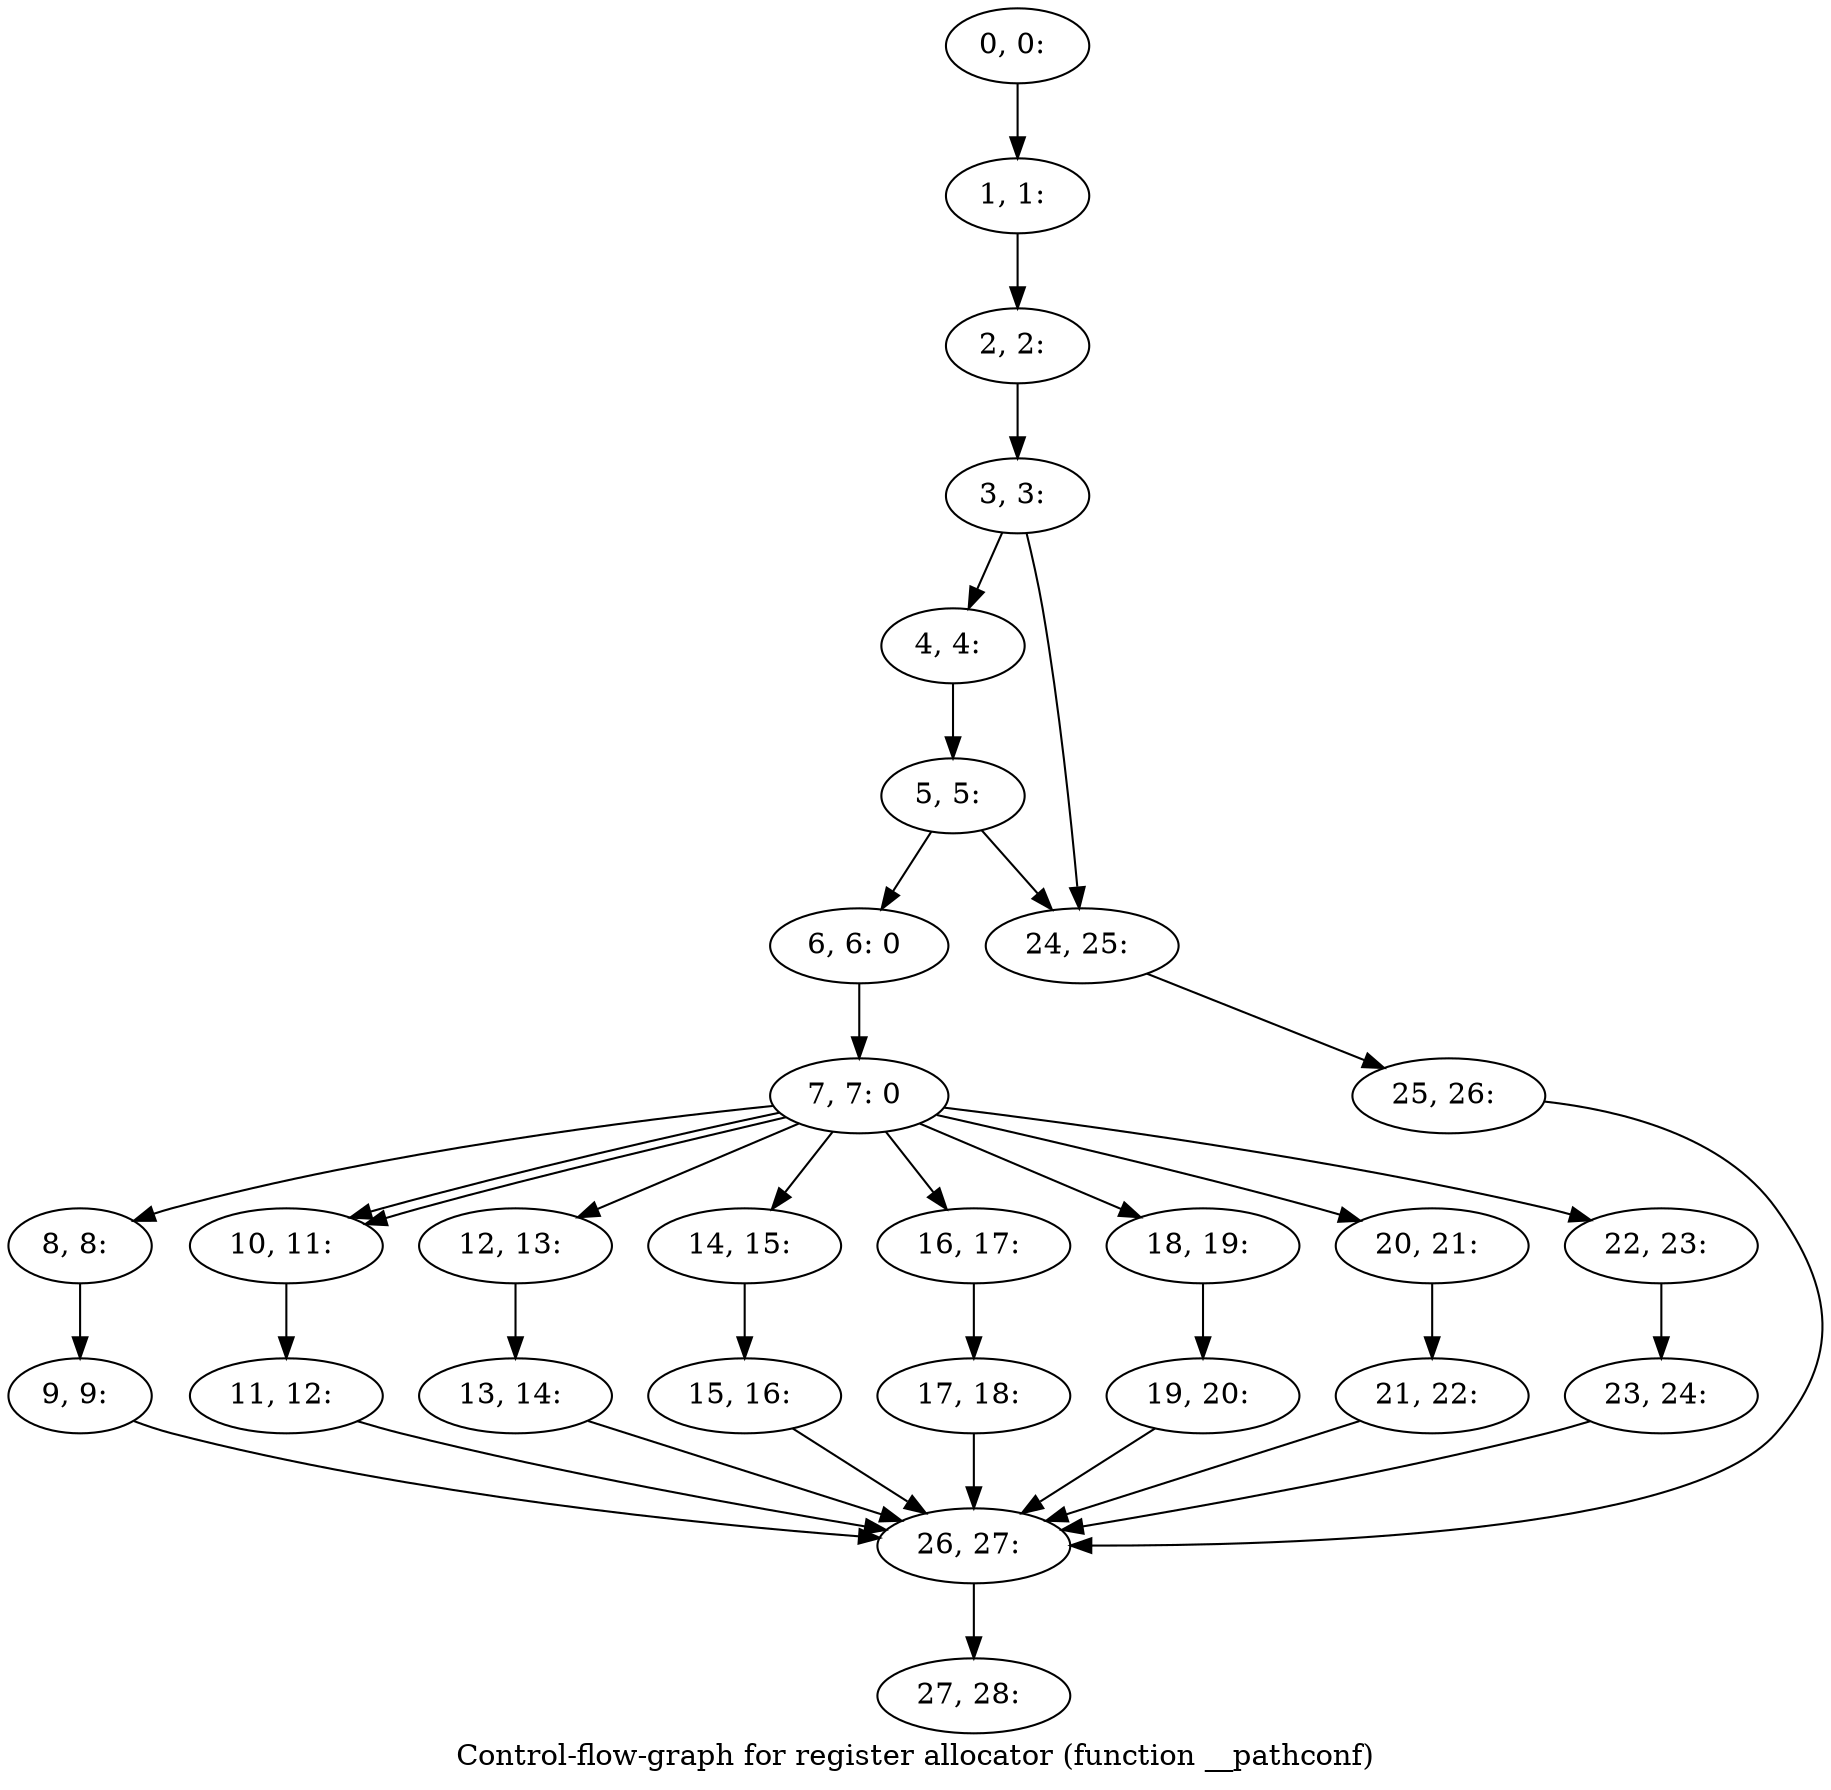 digraph G {
graph [label="Control-flow-graph for register allocator (function __pathconf)"]
0[label="0, 0: "];
1[label="1, 1: "];
2[label="2, 2: "];
3[label="3, 3: "];
4[label="4, 4: "];
5[label="5, 5: "];
6[label="6, 6: 0 "];
7[label="7, 7: 0 "];
8[label="8, 8: "];
9[label="9, 9: "];
10[label="10, 11: "];
11[label="11, 12: "];
12[label="12, 13: "];
13[label="13, 14: "];
14[label="14, 15: "];
15[label="15, 16: "];
16[label="16, 17: "];
17[label="17, 18: "];
18[label="18, 19: "];
19[label="19, 20: "];
20[label="20, 21: "];
21[label="21, 22: "];
22[label="22, 23: "];
23[label="23, 24: "];
24[label="24, 25: "];
25[label="25, 26: "];
26[label="26, 27: "];
27[label="27, 28: "];
0->1 ;
1->2 ;
2->3 ;
3->4 ;
3->24 ;
4->5 ;
5->6 ;
5->24 ;
6->7 ;
7->8 ;
7->10 ;
7->10 ;
7->12 ;
7->14 ;
7->16 ;
7->18 ;
7->20 ;
7->22 ;
8->9 ;
9->26 ;
10->11 ;
11->26 ;
12->13 ;
13->26 ;
14->15 ;
15->26 ;
16->17 ;
17->26 ;
18->19 ;
19->26 ;
20->21 ;
21->26 ;
22->23 ;
23->26 ;
24->25 ;
25->26 ;
26->27 ;
}
